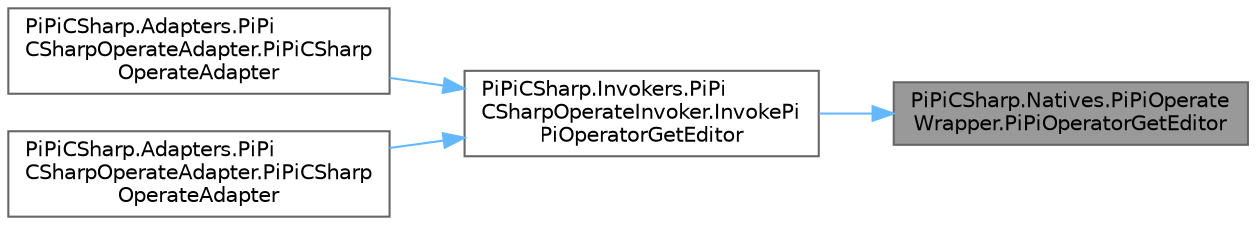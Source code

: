 digraph "PiPiCSharp.Natives.PiPiOperateWrapper.PiPiOperatorGetEditor"
{
 // LATEX_PDF_SIZE
  bgcolor="transparent";
  edge [fontname=Helvetica,fontsize=10,labelfontname=Helvetica,labelfontsize=10];
  node [fontname=Helvetica,fontsize=10,shape=box,height=0.2,width=0.4];
  rankdir="RL";
  Node1 [id="Node000001",label="PiPiCSharp.Natives.PiPiOperate\lWrapper.PiPiOperatorGetEditor",height=0.2,width=0.4,color="gray40", fillcolor="grey60", style="filled", fontcolor="black",tooltip="Invoke c++ PiPiOperator GetEditor."];
  Node1 -> Node2 [id="edge1_Node000001_Node000002",dir="back",color="steelblue1",style="solid",tooltip=" "];
  Node2 [id="Node000002",label="PiPiCSharp.Invokers.PiPi\lCSharpOperateInvoker.InvokePi\lPiOperatorGetEditor",height=0.2,width=0.4,color="grey40", fillcolor="white", style="filled",URL="$class_pi_pi_c_sharp_1_1_invokers_1_1_pi_pi_c_sharp_operate_invoker.html#abffb2f835c3bb425012b85149a34d2c2",tooltip="Invoke PiPiOperateWrapper PiPiOperatorGetEditor."];
  Node2 -> Node3 [id="edge2_Node000002_Node000003",dir="back",color="steelblue1",style="solid",tooltip=" "];
  Node3 [id="Node000003",label="PiPiCSharp.Adapters.PiPi\lCSharpOperateAdapter.PiPiCSharp\lOperateAdapter",height=0.2,width=0.4,color="grey40", fillcolor="white", style="filled",URL="$class_pi_pi_c_sharp_1_1_adapters_1_1_pi_pi_c_sharp_operate_adapter.html#ac1a42f2529963641469a82c4ca8c04b0",tooltip="Initializes a new instance of the PiPiCSharpOperateAdapter class."];
  Node2 -> Node4 [id="edge3_Node000002_Node000004",dir="back",color="steelblue1",style="solid",tooltip=" "];
  Node4 [id="Node000004",label="PiPiCSharp.Adapters.PiPi\lCSharpOperateAdapter.PiPiCSharp\lOperateAdapter",height=0.2,width=0.4,color="grey40", fillcolor="white", style="filled",URL="$class_pi_pi_c_sharp_1_1_adapters_1_1_pi_pi_c_sharp_operate_adapter.html#a98476aac2ec3e08c54e63a27ad7683d9",tooltip="Initializes a new instance of the PiPiCSharpOperateAdapter class."];
}
